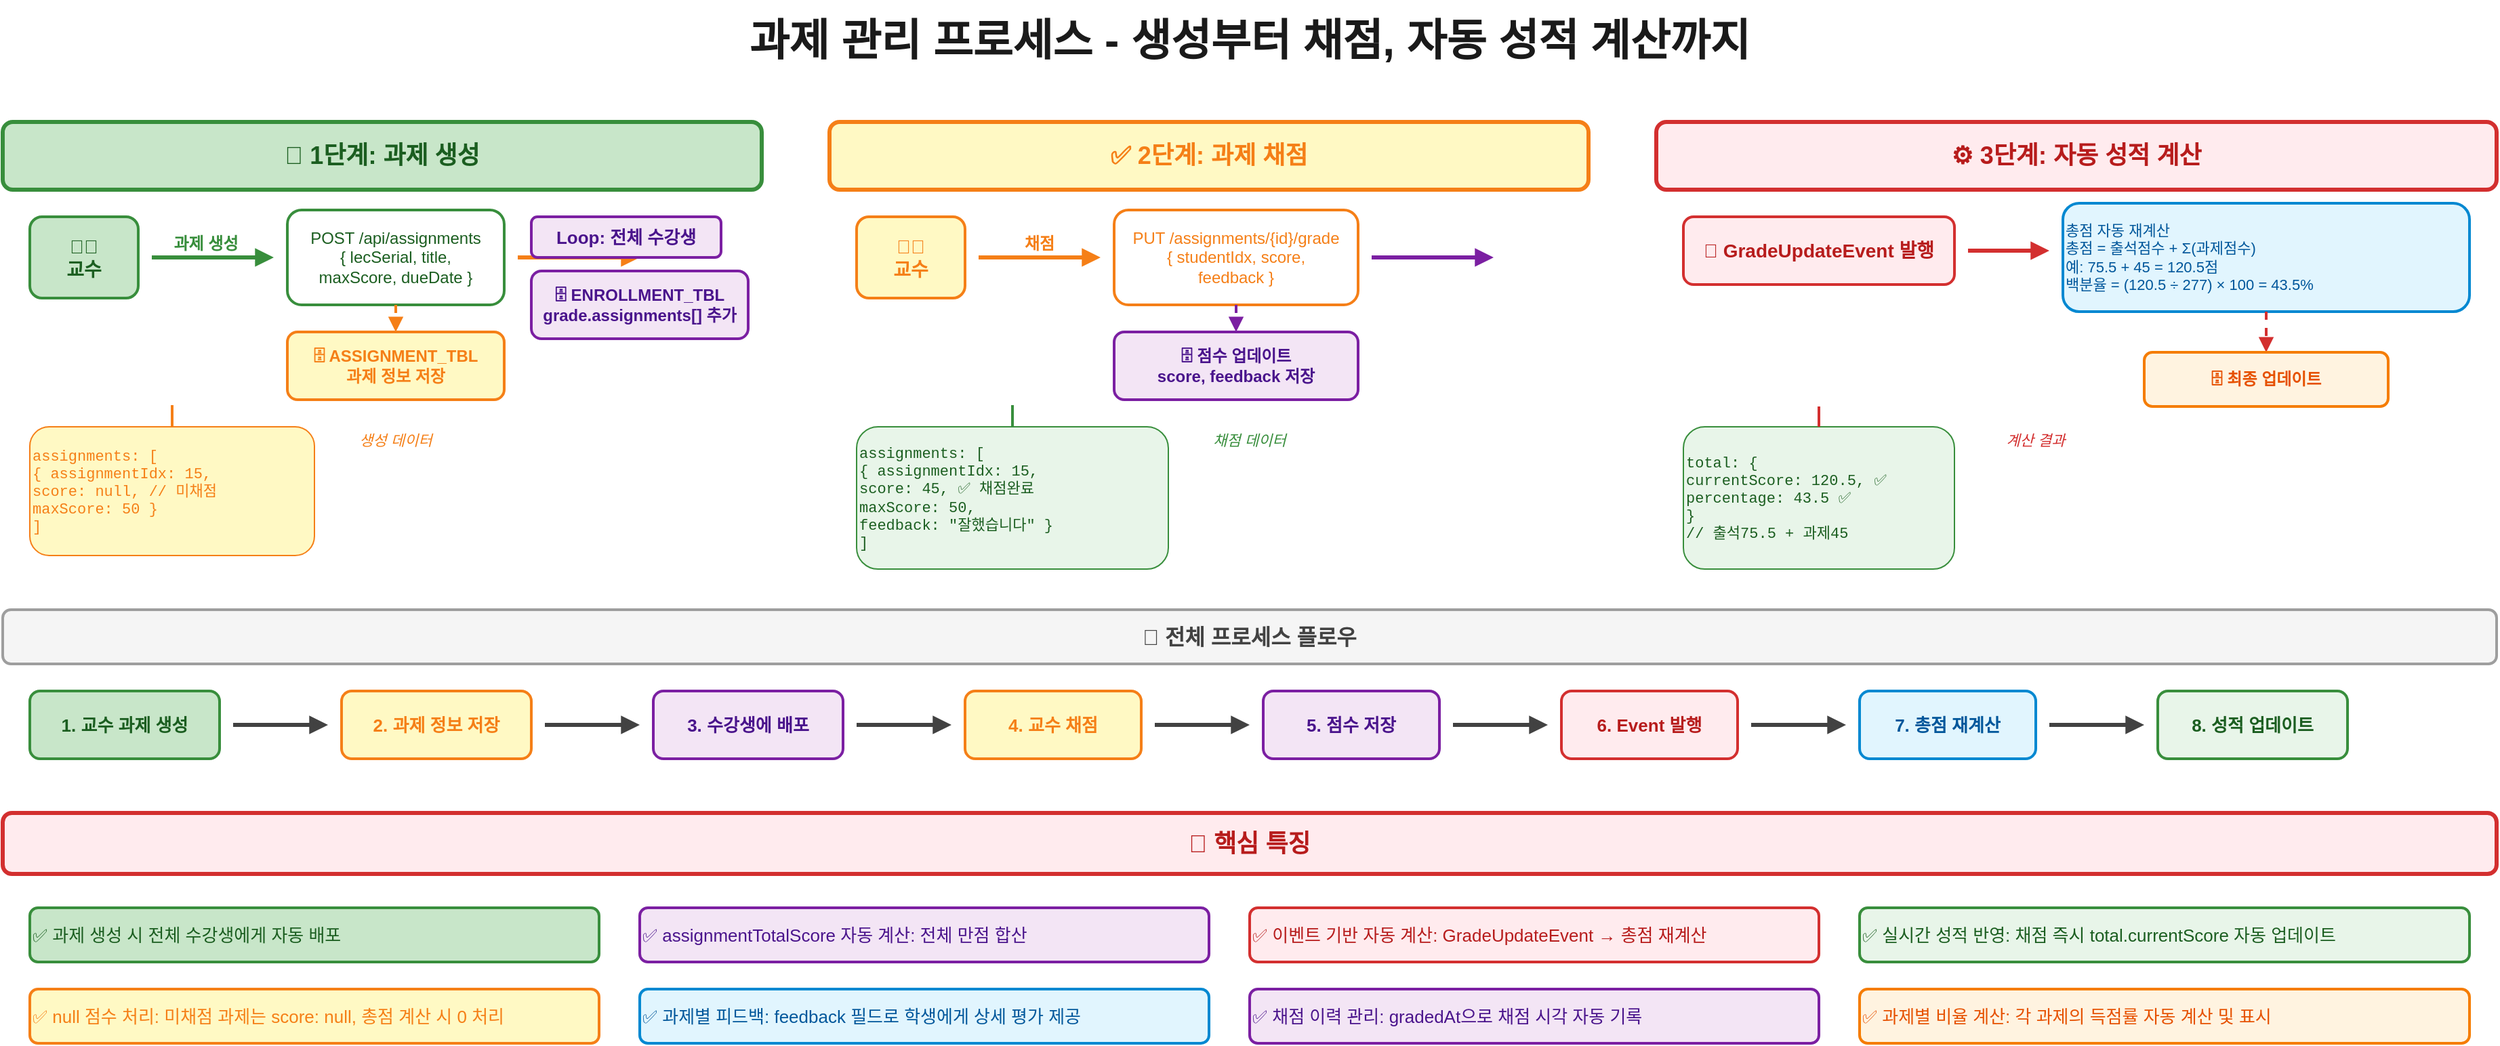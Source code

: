 <mxfile version="28.2.5">
  <diagram name="과제 관리 프로세스" id="assignment-process">
    <mxGraphModel dx="2037" dy="1110" grid="1" gridSize="10" guides="1" tooltips="1" connect="1" arrows="1" fold="1" page="1" pageScale="1" pageWidth="1920" pageHeight="1080" background="#FFFFFF" math="0" shadow="0">
      <root>
        <mxCell id="0" />
        <mxCell id="1" parent="0" />
        
        <!-- 타이틀 -->
        <mxCell id="title" value="과제 관리 프로세스 - 생성부터 채점, 자동 성적 계산까지" style="text;html=1;strokeColor=none;fillColor=none;align=center;verticalAlign=middle;whiteSpace=wrap;rounded=0;fontSize=32;fontStyle=1;fontColor=#1A1A1A;" vertex="1" parent="1">
          <mxGeometry x="320" y="20" width="1280" height="60" as="geometry" />
        </mxCell>
        
        <!-- ========== 1단계: 과제 생성 (좌측) ========== -->
        
        <mxCell id="section1" value="📝 1단계: 과제 생성" style="rounded=1;whiteSpace=wrap;html=1;fillColor=#C8E6C9;strokeColor=#388E3C;strokeWidth=3;fontSize=18;fontColor=#1B5E20;fontStyle=1;" vertex="1" parent="1">
          <mxGeometry x="40" y="110" width="560" height="50" as="geometry" />
        </mxCell>
        
        <!-- 교수 아이콘 -->
        <mxCell id="professor1" value="👨‍🏫&#xa;교수" style="text;html=1;strokeColor=#388E3C;fillColor=#C8E6C9;align=center;verticalAlign=middle;whiteSpace=wrap;rounded=1;fontSize=14;fontColor=#1B5E20;fontStyle=1;strokeWidth=2;" vertex="1" parent="1">
          <mxGeometry x="60" y="180" width="80" height="60" as="geometry" />
        </mxCell>
        
        <!-- 과제 생성 화살표 -->
        <mxCell id="arrow1" value="" style="endArrow=block;html=1;strokeWidth=3;strokeColor=#388E3C;endFill=1;" edge="1" parent="1">
          <mxGeometry width="50" height="50" relative="1" as="geometry">
            <mxPoint x="150" y="210" as="sourcePoint" />
            <mxPoint x="240" y="210" as="targetPoint" />
          </mxGeometry>
        </mxCell>
        <mxCell id="arrow1-label" value="과제 생성" style="text;html=1;strokeColor=none;fillColor=none;align=center;verticalAlign=middle;whiteSpace=wrap;rounded=0;fontSize=12;fontColor=#388E3C;fontStyle=1;" vertex="1" parent="1">
          <mxGeometry x="155" y="185" width="70" height="30" as="geometry" />
        </mxCell>
        
        <!-- API 호출 박스 -->
        <mxCell id="api1" value="POST /api/assignments&#xa;{ lecSerial, title,&#xa;  maxScore, dueDate }" style="rounded=1;whiteSpace=wrap;html=1;fillColor=#FFFFFF;strokeColor=#388E3C;strokeWidth=2;fontSize=12;fontColor=#1B5E20;align=center;" vertex="1" parent="1">
          <mxGeometry x="250" y="175" width="160" height="70" as="geometry" />
        </mxCell>
        
        <!-- 화살표 2 -->
        <mxCell id="arrow2" value="" style="endArrow=block;html=1;strokeWidth=3;strokeColor=#F57F17;endFill=1;" edge="1" parent="1">
          <mxGeometry width="50" height="50" relative="1" as="geometry">
            <mxPoint x="420" y="210" as="sourcePoint" />
            <mxPoint x="510" y="210" as="targetPoint" />
          </mxGeometry>
        </mxCell>
        
        <!-- DB 저장 -->
        <mxCell id="db1" value="🗄️ ASSIGNMENT_TBL&#xa;과제 정보 저장" style="rounded=1;whiteSpace=wrap;html=1;fillColor=#FFF9C4;strokeColor=#F57F17;strokeWidth=2;fontSize=12;fontColor=#F57F17;fontStyle=1;align=center;" vertex="1" parent="1">
          <mxGeometry x="250" y="265" width="160" height="50" as="geometry" />
        </mxCell>
        <mxCell id="db1-arrow" value="" style="endArrow=block;html=1;strokeWidth=2;strokeColor=#F57F17;endFill=1;dashed=1;" edge="1" parent="1">
          <mxGeometry width="50" height="50" relative="1" as="geometry">
            <mxPoint x="330" y="245" as="sourcePoint" />
            <mxPoint x="330" y="265" as="targetPoint" />
          </mxGeometry>
        </mxCell>
        
        <!-- Loop 표시 -->
        <mxCell id="loop-label" value="Loop: 전체 수강생" style="text;html=1;strokeColor=#7B1FA2;fillColor=#F3E5F5;align=center;verticalAlign=middle;whiteSpace=wrap;rounded=1;fontSize=13;fontColor=#4A148C;fontStyle=1;strokeWidth=2;" vertex="1" parent="1">
          <mxGeometry x="430" y="180" width="140" height="30" as="geometry" />
        </mxCell>
        
        <!-- ENROLLMENT 업데이트 -->
        <mxCell id="db2" value="🗄️ ENROLLMENT_TBL&#xa;grade.assignments[] 추가" style="rounded=1;whiteSpace=wrap;html=1;fillColor=#F3E5F5;strokeColor=#7B1FA2;strokeWidth=2;fontSize=12;fontColor=#4A148C;fontStyle=1;align=center;" vertex="1" parent="1">
          <mxGeometry x="430" y="220" width="160" height="50" as="geometry" />
        </mxCell>
        
        <!-- 데이터 박스 -->
        <mxCell id="data1-box" value="assignments: [&#xa;  { assignmentIdx: 15,&#xa;    score: null,  // 미채점&#xa;    maxScore: 50 }&#xa;]" style="rounded=1;whiteSpace=wrap;html=1;fillColor=#FFF9C4;strokeColor=#F57F17;strokeWidth=1;fontSize=11;fontColor=#F57F17;align=left;fontFamily=Courier New;" vertex="1" parent="1">
          <mxGeometry x="60" y="335" width="210" height="95" as="geometry" />
        </mxCell>
        
        <!-- ========== 2단계: 과제 채점 (중앙) ========== -->
        
        <mxCell id="section2" value="✅ 2단계: 과제 채점" style="rounded=1;whiteSpace=wrap;html=1;fillColor=#FFF9C4;strokeColor=#F57F17;strokeWidth=3;fontSize=18;fontColor=#F57F17;fontStyle=1;" vertex="1" parent="1">
          <mxGeometry x="650" y="110" width="560" height="50" as="geometry" />
        </mxCell>
        
        <!-- 교수 아이콘 2 -->
        <mxCell id="professor2" value="👨‍🏫&#xa;교수" style="text;html=1;strokeColor=#F57F17;fillColor=#FFF9C4;align=center;verticalAlign=middle;whiteSpace=wrap;rounded=1;fontSize=14;fontColor=#F57F17;fontStyle=1;strokeWidth=2;" vertex="1" parent="1">
          <mxGeometry x="670" y="180" width="80" height="60" as="geometry" />
        </mxCell>
        
        <!-- 채점 화살표 -->
        <mxCell id="arrow3" value="" style="endArrow=block;html=1;strokeWidth=3;strokeColor=#F57F17;endFill=1;" edge="1" parent="1">
          <mxGeometry width="50" height="50" relative="1" as="geometry">
            <mxPoint x="760" y="210" as="sourcePoint" />
            <mxPoint x="850" y="210" as="targetPoint" />
          </mxGeometry>
        </mxCell>
        <mxCell id="arrow3-label" value="채점" style="text;html=1;strokeColor=none;fillColor=none;align=center;verticalAlign=middle;whiteSpace=wrap;rounded=0;fontSize=12;fontColor=#F57F17;fontStyle=1;" vertex="1" parent="1">
          <mxGeometry x="775" y="185" width="60" height="30" as="geometry" />
        </mxCell>
        
        <!-- API 호출 박스 2 -->
        <mxCell id="api2" value="PUT /assignments/{id}/grade&#xa;{ studentIdx, score,&#xa;  feedback }" style="rounded=1;whiteSpace=wrap;html=1;fillColor=#FFFFFF;strokeColor=#F57F17;strokeWidth=2;fontSize=12;fontColor=#F57F17;align=center;" vertex="1" parent="1">
          <mxGeometry x="860" y="175" width="180" height="70" as="geometry" />
        </mxCell>
        
        <!-- 화살표 4 -->
        <mxCell id="arrow4" value="" style="endArrow=block;html=1;strokeWidth=3;strokeColor=#7B1FA2;endFill=1;" edge="1" parent="1">
          <mxGeometry width="50" height="50" relative="1" as="geometry">
            <mxPoint x="1050" y="210" as="sourcePoint" />
            <mxPoint x="1140" y="210" as="targetPoint" />
          </mxGeometry>
        </mxCell>
        
        <!-- DB 업데이트 2 -->
        <mxCell id="db3" value="🗄️ 점수 업데이트&#xa;score, feedback 저장" style="rounded=1;whiteSpace=wrap;html=1;fillColor=#F3E5F5;strokeColor=#7B1FA2;strokeWidth=2;fontSize=12;fontColor=#4A148C;fontStyle=1;align=center;" vertex="1" parent="1">
          <mxGeometry x="860" y="265" width="180" height="50" as="geometry" />
        </mxCell>
        <mxCell id="db3-arrow" value="" style="endArrow=block;html=1;strokeWidth=2;strokeColor=#7B1FA2;endFill=1;dashed=1;" edge="1" parent="1">
          <mxGeometry width="50" height="50" relative="1" as="geometry">
            <mxPoint x="950" y="245" as="sourcePoint" />
            <mxPoint x="950" y="265" as="targetPoint" />
          </mxGeometry>
        </mxCell>
        
        <!-- 데이터 변환 박스 -->
        <mxCell id="data2-box" value="assignments: [&#xa;  { assignmentIdx: 15,&#xa;    score: 45,  ✅ 채점완료&#xa;    maxScore: 50,&#xa;    feedback: &quot;잘했습니다&quot; }&#xa;]" style="rounded=1;whiteSpace=wrap;html=1;fillColor=#E8F5E9;strokeColor=#388E3C;strokeWidth=1;fontSize=11;fontColor=#1B5E20;align=left;fontFamily=Courier New;" vertex="1" parent="1">
          <mxGeometry x="670" y="335" width="230" height="105" as="geometry" />
        </mxCell>
        
        <!-- ========== 3단계: 자동 성적 계산 (우측) ========== -->
        
        <mxCell id="section3" value="⚙️ 3단계: 자동 성적 계산" style="rounded=1;whiteSpace=wrap;html=1;fillColor=#FFEBEE;strokeColor=#D32F2F;strokeWidth=3;fontSize=18;fontColor=#B71C1C;fontStyle=1;" vertex="1" parent="1">
          <mxGeometry x="1260" y="110" width="620" height="50" as="geometry" />
        </mxCell>
        
        <!-- 이벤트 발행 -->
        <mxCell id="event-box" value="🔔 GradeUpdateEvent 발행" style="rounded=1;whiteSpace=wrap;html=1;fillColor=#FFEBEE;strokeColor=#D32F2F;strokeWidth=2;fontSize=14;fontColor=#B71C1C;fontStyle=1;align=center;" vertex="1" parent="1">
          <mxGeometry x="1280" y="180" width="200" height="50" as="geometry" />
        </mxCell>
        
        <!-- 화살표 5 -->
        <mxCell id="arrow5" value="" style="endArrow=block;html=1;strokeWidth=3;strokeColor=#D32F2F;endFill=1;" edge="1" parent="1">
          <mxGeometry width="50" height="50" relative="1" as="geometry">
            <mxPoint x="1490" y="205" as="sourcePoint" />
            <mxPoint x="1550" y="205" as="targetPoint" />
          </mxGeometry>
        </mxCell>
        
        <!-- 계산 공식 -->
        <mxCell id="calc-box" value="총점 자동 재계산&#xa;총점 = 출석점수 + Σ(과제점수)&#xa;예: 75.5 + 45 = 120.5점&#xa;백분율 = (120.5 ÷ 277) × 100 = 43.5%" style="rounded=1;whiteSpace=wrap;html=1;fillColor=#E1F5FE;strokeColor=#0288D1;strokeWidth=2;fontSize=11;fontColor=#01579B;align=left;" vertex="1" parent="1">
          <mxGeometry x="1560" y="170" width="300" height="80" as="geometry" />
        </mxCell>
        
        <!-- 화살표 6 -->
        <mxCell id="arrow6" value="" style="endArrow=block;html=1;strokeWidth=2;strokeColor=#D32F2F;endFill=1;dashed=1;" edge="1" parent="1">
          <mxGeometry width="50" height="50" relative="1" as="geometry">
            <mxPoint x="1710" y="250" as="sourcePoint" />
            <mxPoint x="1710" y="280" as="targetPoint" />
          </mxGeometry>
        </mxCell>
        
        <!-- 최종 DB 업데이트 -->
        <mxCell id="db4" value="🗄️ 최종 업데이트" style="rounded=1;whiteSpace=wrap;html=1;fillColor=#FFF3E0;strokeColor=#F57C00;strokeWidth=2;fontSize=12;fontColor=#E65100;fontStyle=1;align=center;" vertex="1" parent="1">
          <mxGeometry x="1620" y="280" width="180" height="40" as="geometry" />
        </mxCell>
        
        <!-- 결과 데이터 -->
        <mxCell id="result-box" value="total: {&#xa;  currentScore: 120.5,  ✅&#xa;  percentage: 43.5  ✅&#xa;}&#xa;// 출석75.5 + 과제45" style="rounded=1;whiteSpace=wrap;html=1;fillColor=#E8F5E9;strokeColor=#388E3C;strokeWidth=1;fontSize=11;fontColor=#1B5E20;align=left;fontFamily=Courier New;" vertex="1" parent="1">
          <mxGeometry x="1280" y="335" width="200" height="105" as="geometry" />
        </mxCell>
        
        <!-- ========== 하단: 플로우 전체 요약 ========== -->
        
        <mxCell id="flow-title" value="🔄 전체 프로세스 플로우" style="rounded=1;whiteSpace=wrap;html=1;fillColor=#F5F5F5;strokeColor=#9E9E9E;strokeWidth=2;fontSize=16;fontColor=#424242;fontStyle=1;" vertex="1" parent="1">
          <mxGeometry x="40" y="470" width="1840" height="40" as="geometry" />
        </mxCell>
        
        <!-- 플로우 다이어그램 -->
        <mxCell id="flow1" value="1. 교수 과제 생성" style="rounded=1;whiteSpace=wrap;html=1;fillColor=#C8E6C9;strokeColor=#388E3C;strokeWidth=2;fontSize=13;fontColor=#1B5E20;fontStyle=1;" vertex="1" parent="1">
          <mxGeometry x="60" y="530" width="140" height="50" as="geometry" />
        </mxCell>
        <mxCell id="flow-arrow1" value="" style="endArrow=block;html=1;strokeWidth=3;strokeColor=#424242;endFill=1;" edge="1" parent="1">
          <mxGeometry width="50" height="50" relative="1" as="geometry">
            <mxPoint x="210" y="555" as="sourcePoint" />
            <mxPoint x="280" y="555" as="targetPoint" />
          </mxGeometry>
        </mxCell>
        
        <mxCell id="flow2" value="2. 과제 정보 저장" style="rounded=1;whiteSpace=wrap;html=1;fillColor=#FFF9C4;strokeColor=#F57F17;strokeWidth=2;fontSize=13;fontColor=#F57F17;fontStyle=1;" vertex="1" parent="1">
          <mxGeometry x="290" y="530" width="140" height="50" as="geometry" />
        </mxCell>
        <mxCell id="flow-arrow2" value="" style="endArrow=block;html=1;strokeWidth=3;strokeColor=#424242;endFill=1;" edge="1" parent="1">
          <mxGeometry width="50" height="50" relative="1" as="geometry">
            <mxPoint x="440" y="555" as="sourcePoint" />
            <mxPoint x="510" y="555" as="targetPoint" />
          </mxGeometry>
        </mxCell>
        
        <mxCell id="flow3" value="3. 수강생에 배포" style="rounded=1;whiteSpace=wrap;html=1;fillColor=#F3E5F5;strokeColor=#7B1FA2;strokeWidth=2;fontSize=13;fontColor=#4A148C;fontStyle=1;" vertex="1" parent="1">
          <mxGeometry x="520" y="530" width="140" height="50" as="geometry" />
        </mxCell>
        <mxCell id="flow-arrow3" value="" style="endArrow=block;html=1;strokeWidth=3;strokeColor=#424242;endFill=1;" edge="1" parent="1">
          <mxGeometry width="50" height="50" relative="1" as="geometry">
            <mxPoint x="670" y="555" as="sourcePoint" />
            <mxPoint x="740" y="555" as="targetPoint" />
          </mxGeometry>
        </mxCell>
        
        <mxCell id="flow4" value="4. 교수 채점" style="rounded=1;whiteSpace=wrap;html=1;fillColor=#FFF9C4;strokeColor=#F57F17;strokeWidth=2;fontSize=13;fontColor=#F57F17;fontStyle=1;" vertex="1" parent="1">
          <mxGeometry x="750" y="530" width="130" height="50" as="geometry" />
        </mxCell>
        <mxCell id="flow-arrow4" value="" style="endArrow=block;html=1;strokeWidth=3;strokeColor=#424242;endFill=1;" edge="1" parent="1">
          <mxGeometry width="50" height="50" relative="1" as="geometry">
            <mxPoint x="890" y="555" as="sourcePoint" />
            <mxPoint x="960" y="555" as="targetPoint" />
          </mxGeometry>
        </mxCell>
        
        <mxCell id="flow5" value="5. 점수 저장" style="rounded=1;whiteSpace=wrap;html=1;fillColor=#F3E5F5;strokeColor=#7B1FA2;strokeWidth=2;fontSize=13;fontColor=#4A148C;fontStyle=1;" vertex="1" parent="1">
          <mxGeometry x="970" y="530" width="130" height="50" as="geometry" />
        </mxCell>
        <mxCell id="flow-arrow5" value="" style="endArrow=block;html=1;strokeWidth=3;strokeColor=#424242;endFill=1;" edge="1" parent="1">
          <mxGeometry width="50" height="50" relative="1" as="geometry">
            <mxPoint x="1110" y="555" as="sourcePoint" />
            <mxPoint x="1180" y="555" as="targetPoint" />
          </mxGeometry>
        </mxCell>
        
        <mxCell id="flow6" value="6. Event 발행" style="rounded=1;whiteSpace=wrap;html=1;fillColor=#FFEBEE;strokeColor=#D32F2F;strokeWidth=2;fontSize=13;fontColor=#B71C1C;fontStyle=1;" vertex="1" parent="1">
          <mxGeometry x="1190" y="530" width="130" height="50" as="geometry" />
        </mxCell>
        <mxCell id="flow-arrow6" value="" style="endArrow=block;html=1;strokeWidth=3;strokeColor=#424242;endFill=1;" edge="1" parent="1">
          <mxGeometry width="50" height="50" relative="1" as="geometry">
            <mxPoint x="1330" y="555" as="sourcePoint" />
            <mxPoint x="1400" y="555" as="targetPoint" />
          </mxGeometry>
        </mxCell>
        
        <mxCell id="flow7" value="7. 총점 재계산" style="rounded=1;whiteSpace=wrap;html=1;fillColor=#E1F5FE;strokeColor=#0288D1;strokeWidth=2;fontSize=13;fontColor=#01579B;fontStyle=1;" vertex="1" parent="1">
          <mxGeometry x="1410" y="530" width="130" height="50" as="geometry" />
        </mxCell>
        <mxCell id="flow-arrow7" value="" style="endArrow=block;html=1;strokeWidth=3;strokeColor=#424242;endFill=1;" edge="1" parent="1">
          <mxGeometry width="50" height="50" relative="1" as="geometry">
            <mxPoint x="1550" y="555" as="sourcePoint" />
            <mxPoint x="1620" y="555" as="targetPoint" />
          </mxGeometry>
        </mxCell>
        
        <mxCell id="flow8" value="8. 성적 업데이트" style="rounded=1;whiteSpace=wrap;html=1;fillColor=#E8F5E9;strokeColor=#388E3C;strokeWidth=2;fontSize=13;fontColor=#1B5E20;fontStyle=1;" vertex="1" parent="1">
          <mxGeometry x="1630" y="530" width="140" height="50" as="geometry" />
        </mxCell>
        
        <!-- ========== 하단: 핵심 특징 ========== -->
        
        <mxCell id="features-title" value="🎯 핵심 특징" style="rounded=1;whiteSpace=wrap;html=1;fillColor=#FFEBEE;strokeColor=#D32F2F;strokeWidth=3;fontSize=18;fontColor=#B71C1C;fontStyle=1;" vertex="1" parent="1">
          <mxGeometry x="40" y="620" width="1840" height="45" as="geometry" />
        </mxCell>
        
        <!-- 특징 박스들 -->
        <mxCell id="feature1" value="✅ 과제 생성 시 전체 수강생에게 자동 배포" style="rounded=1;whiteSpace=wrap;html=1;fillColor=#C8E6C9;strokeColor=#388E3C;strokeWidth=2;fontSize=13;fontColor=#1B5E20;align=left;" vertex="1" parent="1">
          <mxGeometry x="60" y="690" width="420" height="40" as="geometry" />
        </mxCell>
        
        <mxCell id="feature2" value="✅ assignmentTotalScore 자동 계산: 전체 만점 합산" style="rounded=1;whiteSpace=wrap;html=1;fillColor=#F3E5F5;strokeColor=#7B1FA2;strokeWidth=2;fontSize=13;fontColor=#4A148C;align=left;" vertex="1" parent="1">
          <mxGeometry x="510" y="690" width="420" height="40" as="geometry" />
        </mxCell>
        
        <mxCell id="feature3" value="✅ 이벤트 기반 자동 계산: GradeUpdateEvent → 총점 재계산" style="rounded=1;whiteSpace=wrap;html=1;fillColor=#FFEBEE;strokeColor=#D32F2F;strokeWidth=2;fontSize=13;fontColor=#B71C1C;align=left;" vertex="1" parent="1">
          <mxGeometry x="960" y="690" width="420" height="40" as="geometry" />
        </mxCell>
        
        <mxCell id="feature4" value="✅ 실시간 성적 반영: 채점 즉시 total.currentScore 자동 업데이트" style="rounded=1;whiteSpace=wrap;html=1;fillColor=#E8F5E9;strokeColor=#388E3C;strokeWidth=2;fontSize=13;fontColor=#1B5E20;align=left;" vertex="1" parent="1">
          <mxGeometry x="1410" y="690" width="450" height="40" as="geometry" />
        </mxCell>
        
        <mxCell id="feature5" value="✅ null 점수 처리: 미채점 과제는 score: null, 총점 계산 시 0 처리" style="rounded=1;whiteSpace=wrap;html=1;fillColor=#FFF9C4;strokeColor=#F57F17;strokeWidth=2;fontSize=13;fontColor=#F57F17;align=left;" vertex="1" parent="1">
          <mxGeometry x="60" y="750" width="420" height="40" as="geometry" />
        </mxCell>
        
        <mxCell id="feature6" value="✅ 과제별 피드백: feedback 필드로 학생에게 상세 평가 제공" style="rounded=1;whiteSpace=wrap;html=1;fillColor=#E1F5FE;strokeColor=#0288D1;strokeWidth=2;fontSize=13;fontColor=#01579B;align=left;" vertex="1" parent="1">
          <mxGeometry x="510" y="750" width="420" height="40" as="geometry" />
        </mxCell>
        
        <mxCell id="feature7" value="✅ 채점 이력 관리: gradedAt으로 채점 시각 자동 기록" style="rounded=1;whiteSpace=wrap;html=1;fillColor=#F3E5F5;strokeColor=#7B1FA2;strokeWidth=2;fontSize=13;fontColor=#4A148C;align=left;" vertex="1" parent="1">
          <mxGeometry x="960" y="750" width="420" height="40" as="geometry" />
        </mxCell>
        
        <mxCell id="feature8" value="✅ 과제별 비율 계산: 각 과제의 득점률 자동 계산 및 표시" style="rounded=1;whiteSpace=wrap;html=1;fillColor=#FFF3E0;strokeColor=#F57C00;strokeWidth=2;fontSize=13;fontColor=#E65100;align=left;" vertex="1" parent="1">
          <mxGeometry x="1410" y="750" width="450" height="40" as="geometry" />
        </mxCell>
        
        <!-- 데이터 플로우 연결선 (점선) -->
        <mxCell id="connect1" value="" style="endArrow=none;html=1;strokeWidth=2;strokeColor=#F57F17;dashed=1;dashPattern=8 8;" edge="1" parent="1">
          <mxGeometry width="50" height="50" relative="1" as="geometry">
            <mxPoint x="165" y="335" as="sourcePoint" />
            <mxPoint x="165" y="315" as="targetPoint" />
          </mxGeometry>
        </mxCell>
        
        <mxCell id="connect2" value="" style="endArrow=none;html=1;strokeWidth=2;strokeColor=#388E3C;dashed=1;dashPattern=8 8;" edge="1" parent="1">
          <mxGeometry width="50" height="50" relative="1" as="geometry">
            <mxPoint x="785" y="335" as="sourcePoint" />
            <mxPoint x="785" y="315" as="targetPoint" />
          </mxGeometry>
        </mxCell>
        
        <mxCell id="connect3" value="" style="endArrow=none;html=1;strokeWidth=2;strokeColor=#D32F2F;dashed=1;dashPattern=8 8;" edge="1" parent="1">
          <mxGeometry width="50" height="50" relative="1" as="geometry">
            <mxPoint x="1380" y="335" as="sourcePoint" />
            <mxPoint x="1380" y="320" as="targetPoint" />
          </mxGeometry>
        </mxCell>
        
        <!-- 레이블 -->
        <mxCell id="label1" value="생성 데이터" style="text;html=1;strokeColor=none;fillColor=none;align=center;verticalAlign=middle;whiteSpace=wrap;rounded=0;fontSize=11;fontColor=#F57F17;fontStyle=2;" vertex="1" parent="1">
          <mxGeometry x="290" y="335" width="80" height="20" as="geometry" />
        </mxCell>
        
        <mxCell id="label2" value="채점 데이터" style="text;html=1;strokeColor=none;fillColor=none;align=center;verticalAlign=middle;whiteSpace=wrap;rounded=0;fontSize=11;fontColor=#388E3C;fontStyle=2;" vertex="1" parent="1">
          <mxGeometry x="920" y="335" width="80" height="20" as="geometry" />
        </mxCell>
        
        <mxCell id="label3" value="계산 결과" style="text;html=1;strokeColor=none;fillColor=none;align=center;verticalAlign=middle;whiteSpace=wrap;rounded=0;fontSize=11;fontColor=#D32F2F;fontStyle=2;" vertex="1" parent="1">
          <mxGeometry x="1500" y="335" width="80" height="20" as="geometry" />
        </mxCell>
        
      </root>
    </mxGraphModel>
  </diagram>
</mxfile>